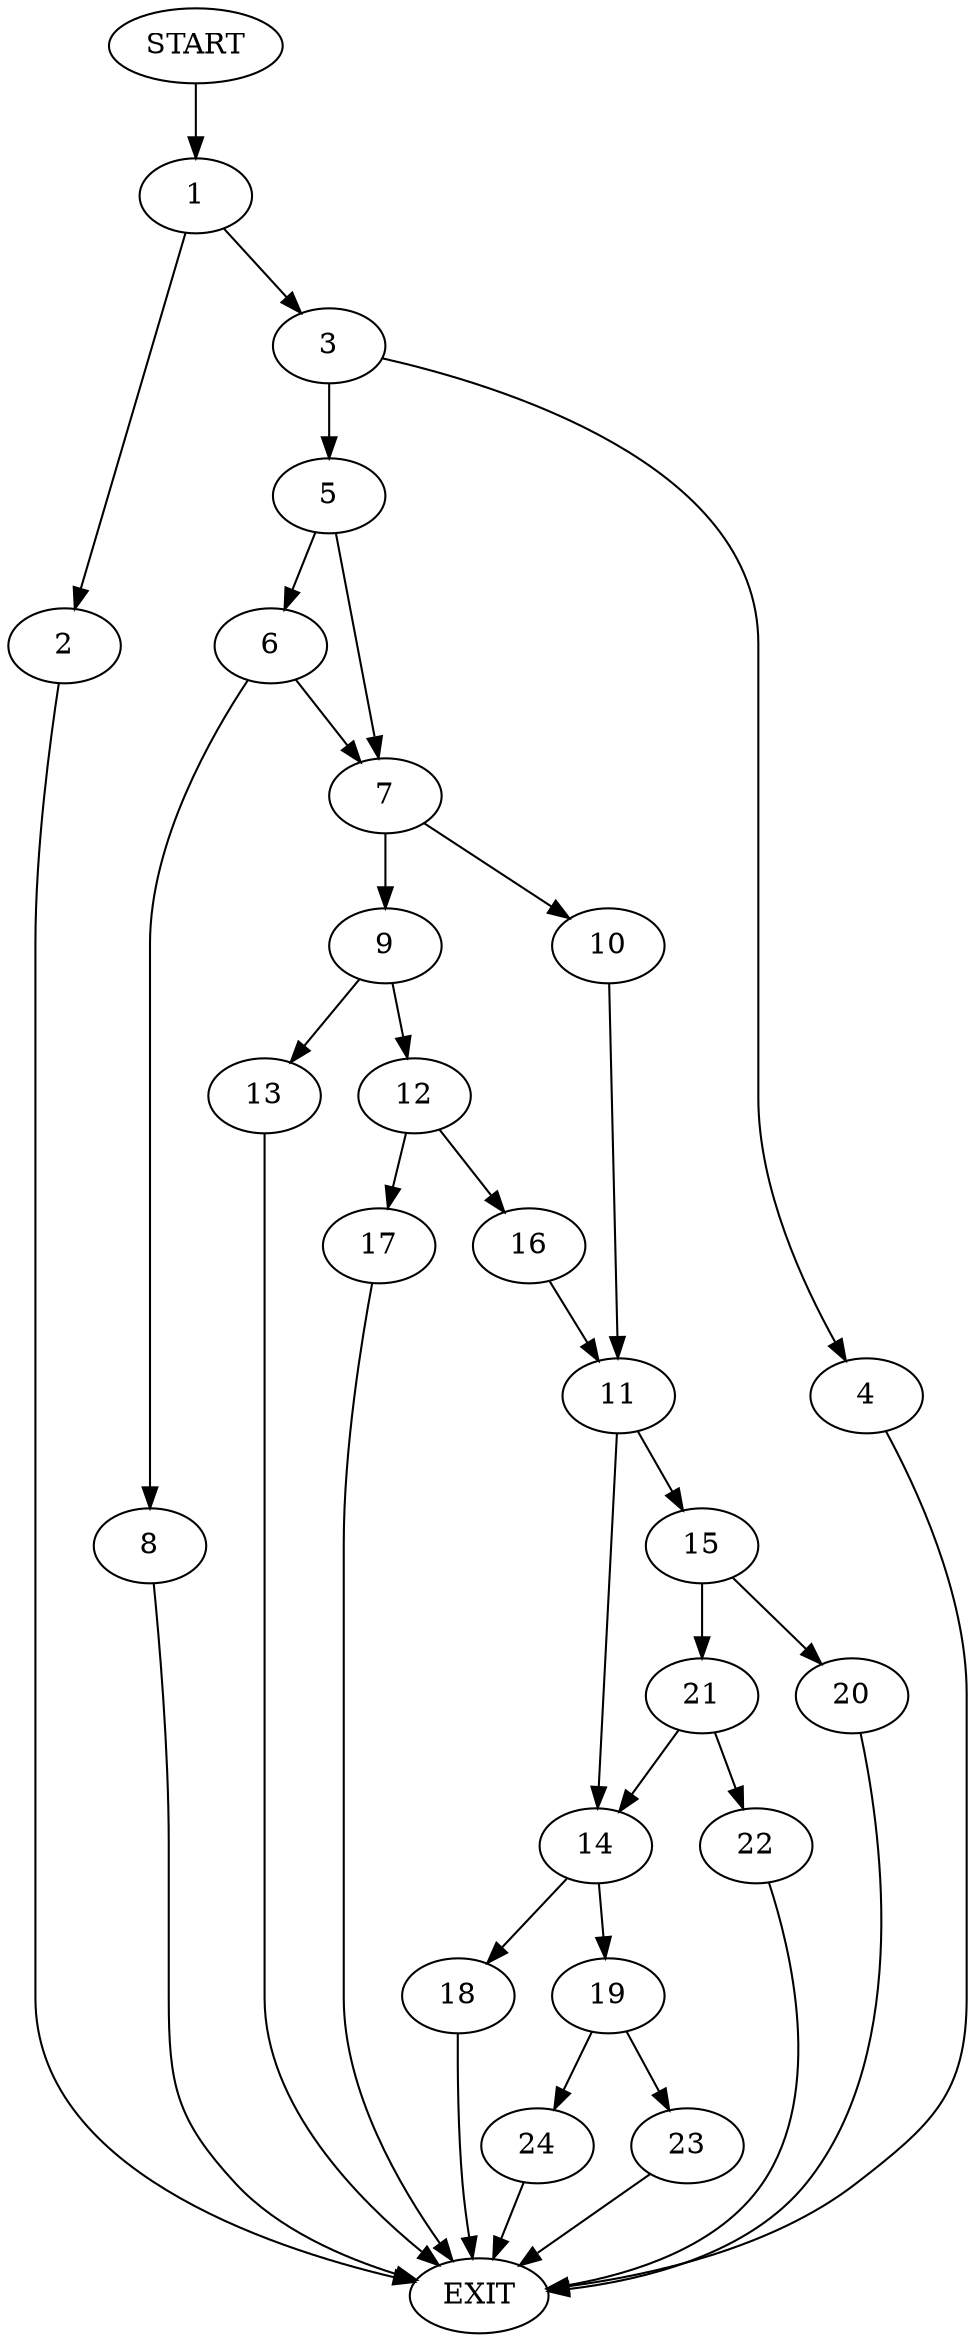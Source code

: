 digraph {
0 [label="START"]
25 [label="EXIT"]
0 -> 1
1 -> 2
1 -> 3
2 -> 25
3 -> 4
3 -> 5
5 -> 6
5 -> 7
4 -> 25
6 -> 8
6 -> 7
7 -> 9
7 -> 10
8 -> 25
10 -> 11
9 -> 12
9 -> 13
11 -> 14
11 -> 15
12 -> 16
12 -> 17
13 -> 25
16 -> 11
17 -> 25
14 -> 18
14 -> 19
15 -> 20
15 -> 21
20 -> 25
21 -> 14
21 -> 22
22 -> 25
18 -> 25
19 -> 23
19 -> 24
24 -> 25
23 -> 25
}

